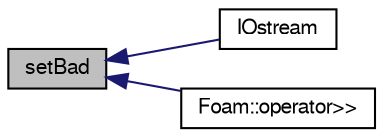 digraph "setBad"
{
  bgcolor="transparent";
  edge [fontname="FreeSans",fontsize="10",labelfontname="FreeSans",labelfontsize="10"];
  node [fontname="FreeSans",fontsize="10",shape=record];
  rankdir="LR";
  Node1 [label="setBad",height=0.2,width=0.4,color="black", fillcolor="grey75", style="filled" fontcolor="black"];
  Node1 -> Node2 [dir="back",color="midnightblue",fontsize="10",style="solid",fontname="FreeSans"];
  Node2 [label="IOstream",height=0.2,width=0.4,color="black",URL="$a01149.html#aff5a3d5cd5c2ea4d2bf69669e53d2092",tooltip="Construct setting format and version. "];
  Node1 -> Node3 [dir="back",color="midnightblue",fontsize="10",style="solid",fontname="FreeSans"];
  Node3 [label="Foam::operator\>\>",height=0.2,width=0.4,color="black",URL="$a10237.html#aae8a055a5af8196c42bde75b2f2ddaac"];
}
